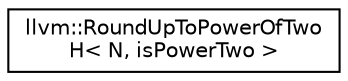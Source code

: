 digraph "Graphical Class Hierarchy"
{
  edge [fontname="Helvetica",fontsize="10",labelfontname="Helvetica",labelfontsize="10"];
  node [fontname="Helvetica",fontsize="10",shape=record];
  rankdir="LR";
  Node1 [label="llvm::RoundUpToPowerOfTwo\lH\< N, isPowerTwo \>",height=0.2,width=0.4,color="black", fillcolor="white", style="filled",URL="$structllvm_1_1RoundUpToPowerOfTwoH.html",tooltip="RoundUpToPowerOfTwoH - If N is not a power of two, increase it. "];
}
